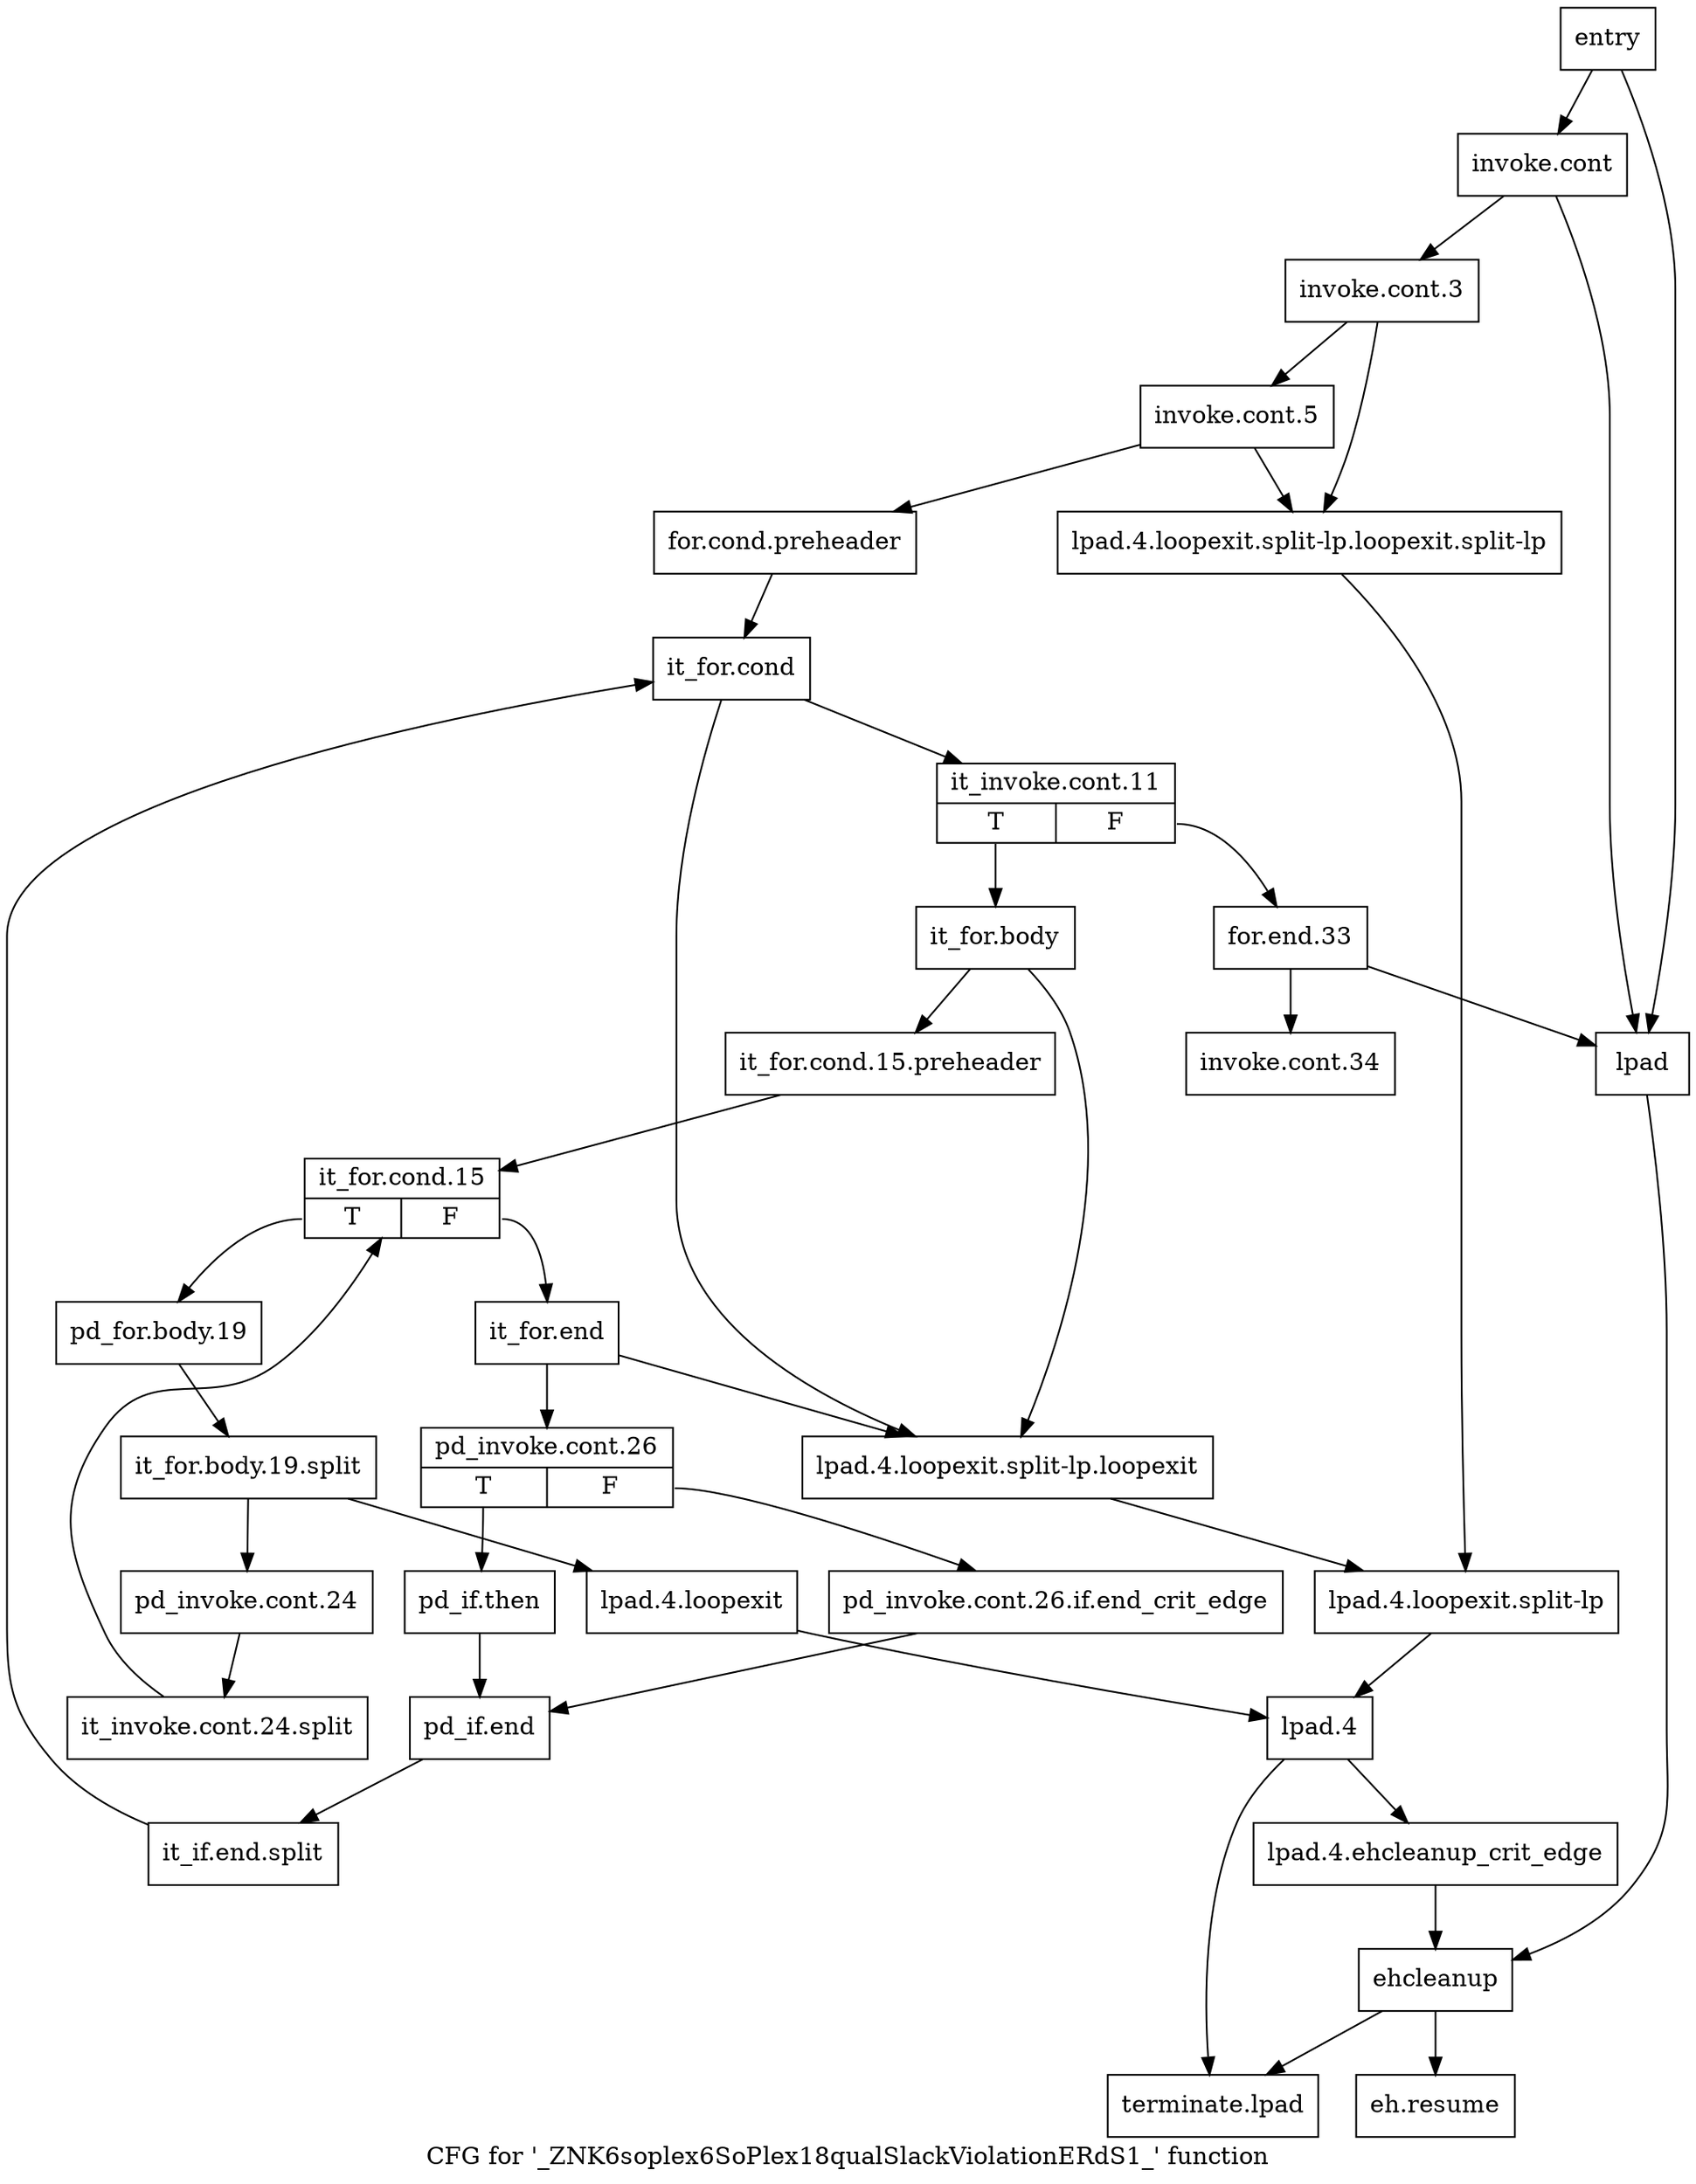 digraph "CFG for '_ZNK6soplex6SoPlex18qualSlackViolationERdS1_' function" {
	label="CFG for '_ZNK6soplex6SoPlex18qualSlackViolationERdS1_' function";

	Node0x2956310 [shape=record,label="{entry}"];
	Node0x2956310 -> Node0x2956360;
	Node0x2956310 -> Node0x294f870;
	Node0x2956360 [shape=record,label="{invoke.cont}"];
	Node0x2956360 -> Node0x29563b0;
	Node0x2956360 -> Node0x294f870;
	Node0x29563b0 [shape=record,label="{invoke.cont.3}"];
	Node0x29563b0 -> Node0x2956400;
	Node0x29563b0 -> Node0x29577d0;
	Node0x2956400 [shape=record,label="{invoke.cont.5}"];
	Node0x2956400 -> Node0x2956450;
	Node0x2956400 -> Node0x29577d0;
	Node0x2956450 [shape=record,label="{for.cond.preheader}"];
	Node0x2956450 -> Node0x29564a0;
	Node0x29564a0 [shape=record,label="{it_for.cond}"];
	Node0x29564a0 -> Node0x29564f0;
	Node0x29564a0 -> Node0x2957780;
	Node0x29564f0 [shape=record,label="{it_invoke.cont.11|{<s0>T|<s1>F}}"];
	Node0x29564f0:s0 -> Node0x2956540;
	Node0x29564f0:s1 -> Node0x2957aa0;
	Node0x2956540 [shape=record,label="{it_for.body}"];
	Node0x2956540 -> Node0x2956590;
	Node0x2956540 -> Node0x2957780;
	Node0x2956590 [shape=record,label="{it_for.cond.15.preheader}"];
	Node0x2956590 -> Node0x29565e0;
	Node0x29565e0 [shape=record,label="{it_for.cond.15|{<s0>T|<s1>F}}"];
	Node0x29565e0:s0 -> Node0x2956630;
	Node0x29565e0:s1 -> Node0x2957910;
	Node0x2956630 [shape=record,label="{pd_for.body.19}"];
	Node0x2956630 -> Node0x32e96d0;
	Node0x32e96d0 [shape=record,label="{it_for.body.19.split}"];
	Node0x32e96d0 -> Node0x2956680;
	Node0x32e96d0 -> Node0x294f8c0;
	Node0x2956680 [shape=record,label="{pd_invoke.cont.24}"];
	Node0x2956680 -> Node0x32d5c70;
	Node0x32d5c70 [shape=record,label="{it_invoke.cont.24.split}"];
	Node0x32d5c70 -> Node0x29565e0;
	Node0x294f870 [shape=record,label="{lpad}"];
	Node0x294f870 -> Node0x2957b40;
	Node0x294f8c0 [shape=record,label="{lpad.4.loopexit}"];
	Node0x294f8c0 -> Node0x2957870;
	Node0x2957780 [shape=record,label="{lpad.4.loopexit.split-lp.loopexit}"];
	Node0x2957780 -> Node0x2957820;
	Node0x29577d0 [shape=record,label="{lpad.4.loopexit.split-lp.loopexit.split-lp}"];
	Node0x29577d0 -> Node0x2957820;
	Node0x2957820 [shape=record,label="{lpad.4.loopexit.split-lp}"];
	Node0x2957820 -> Node0x2957870;
	Node0x2957870 [shape=record,label="{lpad.4}"];
	Node0x2957870 -> Node0x29578c0;
	Node0x2957870 -> Node0x2957be0;
	Node0x29578c0 [shape=record,label="{lpad.4.ehcleanup_crit_edge}"];
	Node0x29578c0 -> Node0x2957b40;
	Node0x2957910 [shape=record,label="{it_for.end}"];
	Node0x2957910 -> Node0x2957960;
	Node0x2957910 -> Node0x2957780;
	Node0x2957960 [shape=record,label="{pd_invoke.cont.26|{<s0>T|<s1>F}}"];
	Node0x2957960:s0 -> Node0x2957a00;
	Node0x2957960:s1 -> Node0x29579b0;
	Node0x29579b0 [shape=record,label="{pd_invoke.cont.26.if.end_crit_edge}"];
	Node0x29579b0 -> Node0x2957a50;
	Node0x2957a00 [shape=record,label="{pd_if.then}"];
	Node0x2957a00 -> Node0x2957a50;
	Node0x2957a50 [shape=record,label="{pd_if.end}"];
	Node0x2957a50 -> Node0x32d69f0;
	Node0x32d69f0 [shape=record,label="{it_if.end.split}"];
	Node0x32d69f0 -> Node0x29564a0;
	Node0x2957aa0 [shape=record,label="{for.end.33}"];
	Node0x2957aa0 -> Node0x2957af0;
	Node0x2957aa0 -> Node0x294f870;
	Node0x2957af0 [shape=record,label="{invoke.cont.34}"];
	Node0x2957b40 [shape=record,label="{ehcleanup}"];
	Node0x2957b40 -> Node0x2957b90;
	Node0x2957b40 -> Node0x2957be0;
	Node0x2957b90 [shape=record,label="{eh.resume}"];
	Node0x2957be0 [shape=record,label="{terminate.lpad}"];
}
